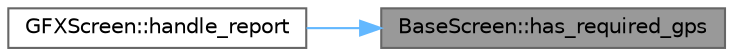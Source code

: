 digraph "BaseScreen::has_required_gps"
{
 // LATEX_PDF_SIZE
  bgcolor="transparent";
  edge [fontname=Helvetica,fontsize=10,labelfontname=Helvetica,labelfontsize=10];
  node [fontname=Helvetica,fontsize=10,shape=box,height=0.2,width=0.4];
  rankdir="RL";
  Node1 [id="Node000001",label="BaseScreen::has_required_gps",height=0.2,width=0.4,color="gray40", fillcolor="grey60", style="filled", fontcolor="black",tooltip=" "];
  Node1 -> Node2 [id="edge1_Node000001_Node000002",dir="back",color="steelblue1",style="solid",tooltip=" "];
  Node2 [id="Node000002",label="GFXScreen::handle_report",height=0.2,width=0.4,color="grey40", fillcolor="white", style="filled",URL="$class_g_f_x_screen.html#aea8f5b94e15d3fcc53790cf1df9d915a",tooltip=" "];
}
